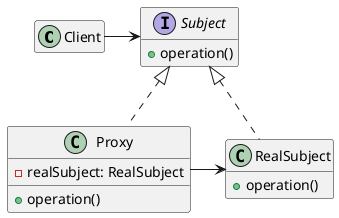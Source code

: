 @startuml proxy
hide empty members

class Client{}

interface Subject {
    +operation()
}

class RealSubject implements Subject {
    +operation()
}

class Proxy implements Subject {
    -realSubject: RealSubject
    +operation()
}

Client -> Subject
Proxy -> RealSubject
@enduml

